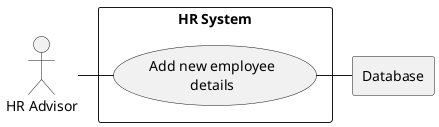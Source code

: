 @startuml

actor HR as "HR Advisor"

rectangle Database

rectangle "HR System" {
    usecase UC5 as "Add new employee
    details"

    HR - UC5
    UC5 - Database
}

@enduml
